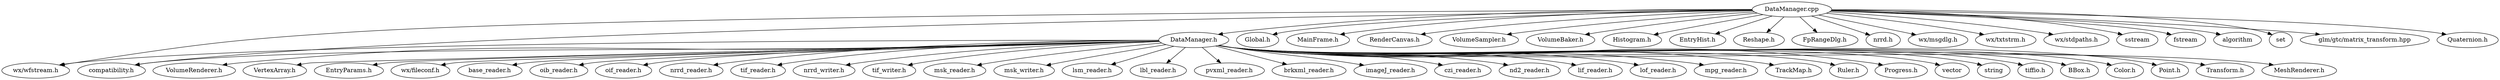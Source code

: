 digraph dependencies {
"DataManager.cpp" -> "DataManager.h";
"DataManager.cpp" -> "Global.h";
"DataManager.cpp" -> "MainFrame.h";
"DataManager.cpp" -> "RenderCanvas.h";
"DataManager.cpp" -> "VolumeSampler.h";
"DataManager.cpp" -> "VolumeBaker.h";
"DataManager.cpp" -> "Histogram.h";
"DataManager.cpp" -> "EntryHist.h";
"DataManager.cpp" -> "Reshape.h";
"DataManager.cpp" -> "FpRangeDlg.h";
"DataManager.cpp" -> "nrrd.h";
"DataManager.cpp" -> "wx/msgdlg.h";
"DataManager.cpp" -> "wx/wfstream.h";
"DataManager.cpp" -> "wx/txtstrm.h";
"DataManager.cpp" -> "wx/stdpaths.h";
"DataManager.cpp" -> "compatibility.h";
"DataManager.cpp" -> "sstream";
"DataManager.cpp" -> "fstream";
"DataManager.cpp" -> "algorithm";
"DataManager.cpp" -> "set";
"DataManager.cpp" -> "glm/gtc/matrix_transform.hpp";
"DataManager.cpp" -> "Quaternion.h";
"DataManager.h" -> "compatibility.h";
"DataManager.h" -> "tiffio.h";
"DataManager.h" -> "BBox.h";
"DataManager.h" -> "Color.h";
"DataManager.h" -> "Point.h";
"DataManager.h" -> "Transform.h";
"DataManager.h" -> "MeshRenderer.h";
"DataManager.h" -> "VolumeRenderer.h";
"DataManager.h" -> "VertexArray.h";
"DataManager.h" -> "EntryParams.h";
"DataManager.h" -> "wx/wfstream.h";
"DataManager.h" -> "wx/fileconf.h";
"DataManager.h" -> "base_reader.h";
"DataManager.h" -> "oib_reader.h";
"DataManager.h" -> "oif_reader.h";
"DataManager.h" -> "nrrd_reader.h";
"DataManager.h" -> "tif_reader.h";
"DataManager.h" -> "nrrd_writer.h";
"DataManager.h" -> "tif_writer.h";
"DataManager.h" -> "msk_reader.h";
"DataManager.h" -> "msk_writer.h";
"DataManager.h" -> "lsm_reader.h";
"DataManager.h" -> "lbl_reader.h";
"DataManager.h" -> "pvxml_reader.h";
"DataManager.h" -> "brkxml_reader.h";
"DataManager.h" -> "imageJ_reader.h";
"DataManager.h" -> "czi_reader.h";
"DataManager.h" -> "nd2_reader.h";
"DataManager.h" -> "lif_reader.h";
"DataManager.h" -> "lof_reader.h";
"DataManager.h" -> "mpg_reader.h";
"DataManager.h" -> "TrackMap.h";
"DataManager.h" -> "Ruler.h";
"DataManager.h" -> "Progress.h";
"DataManager.h" -> "vector";
"DataManager.h" -> "string";
}